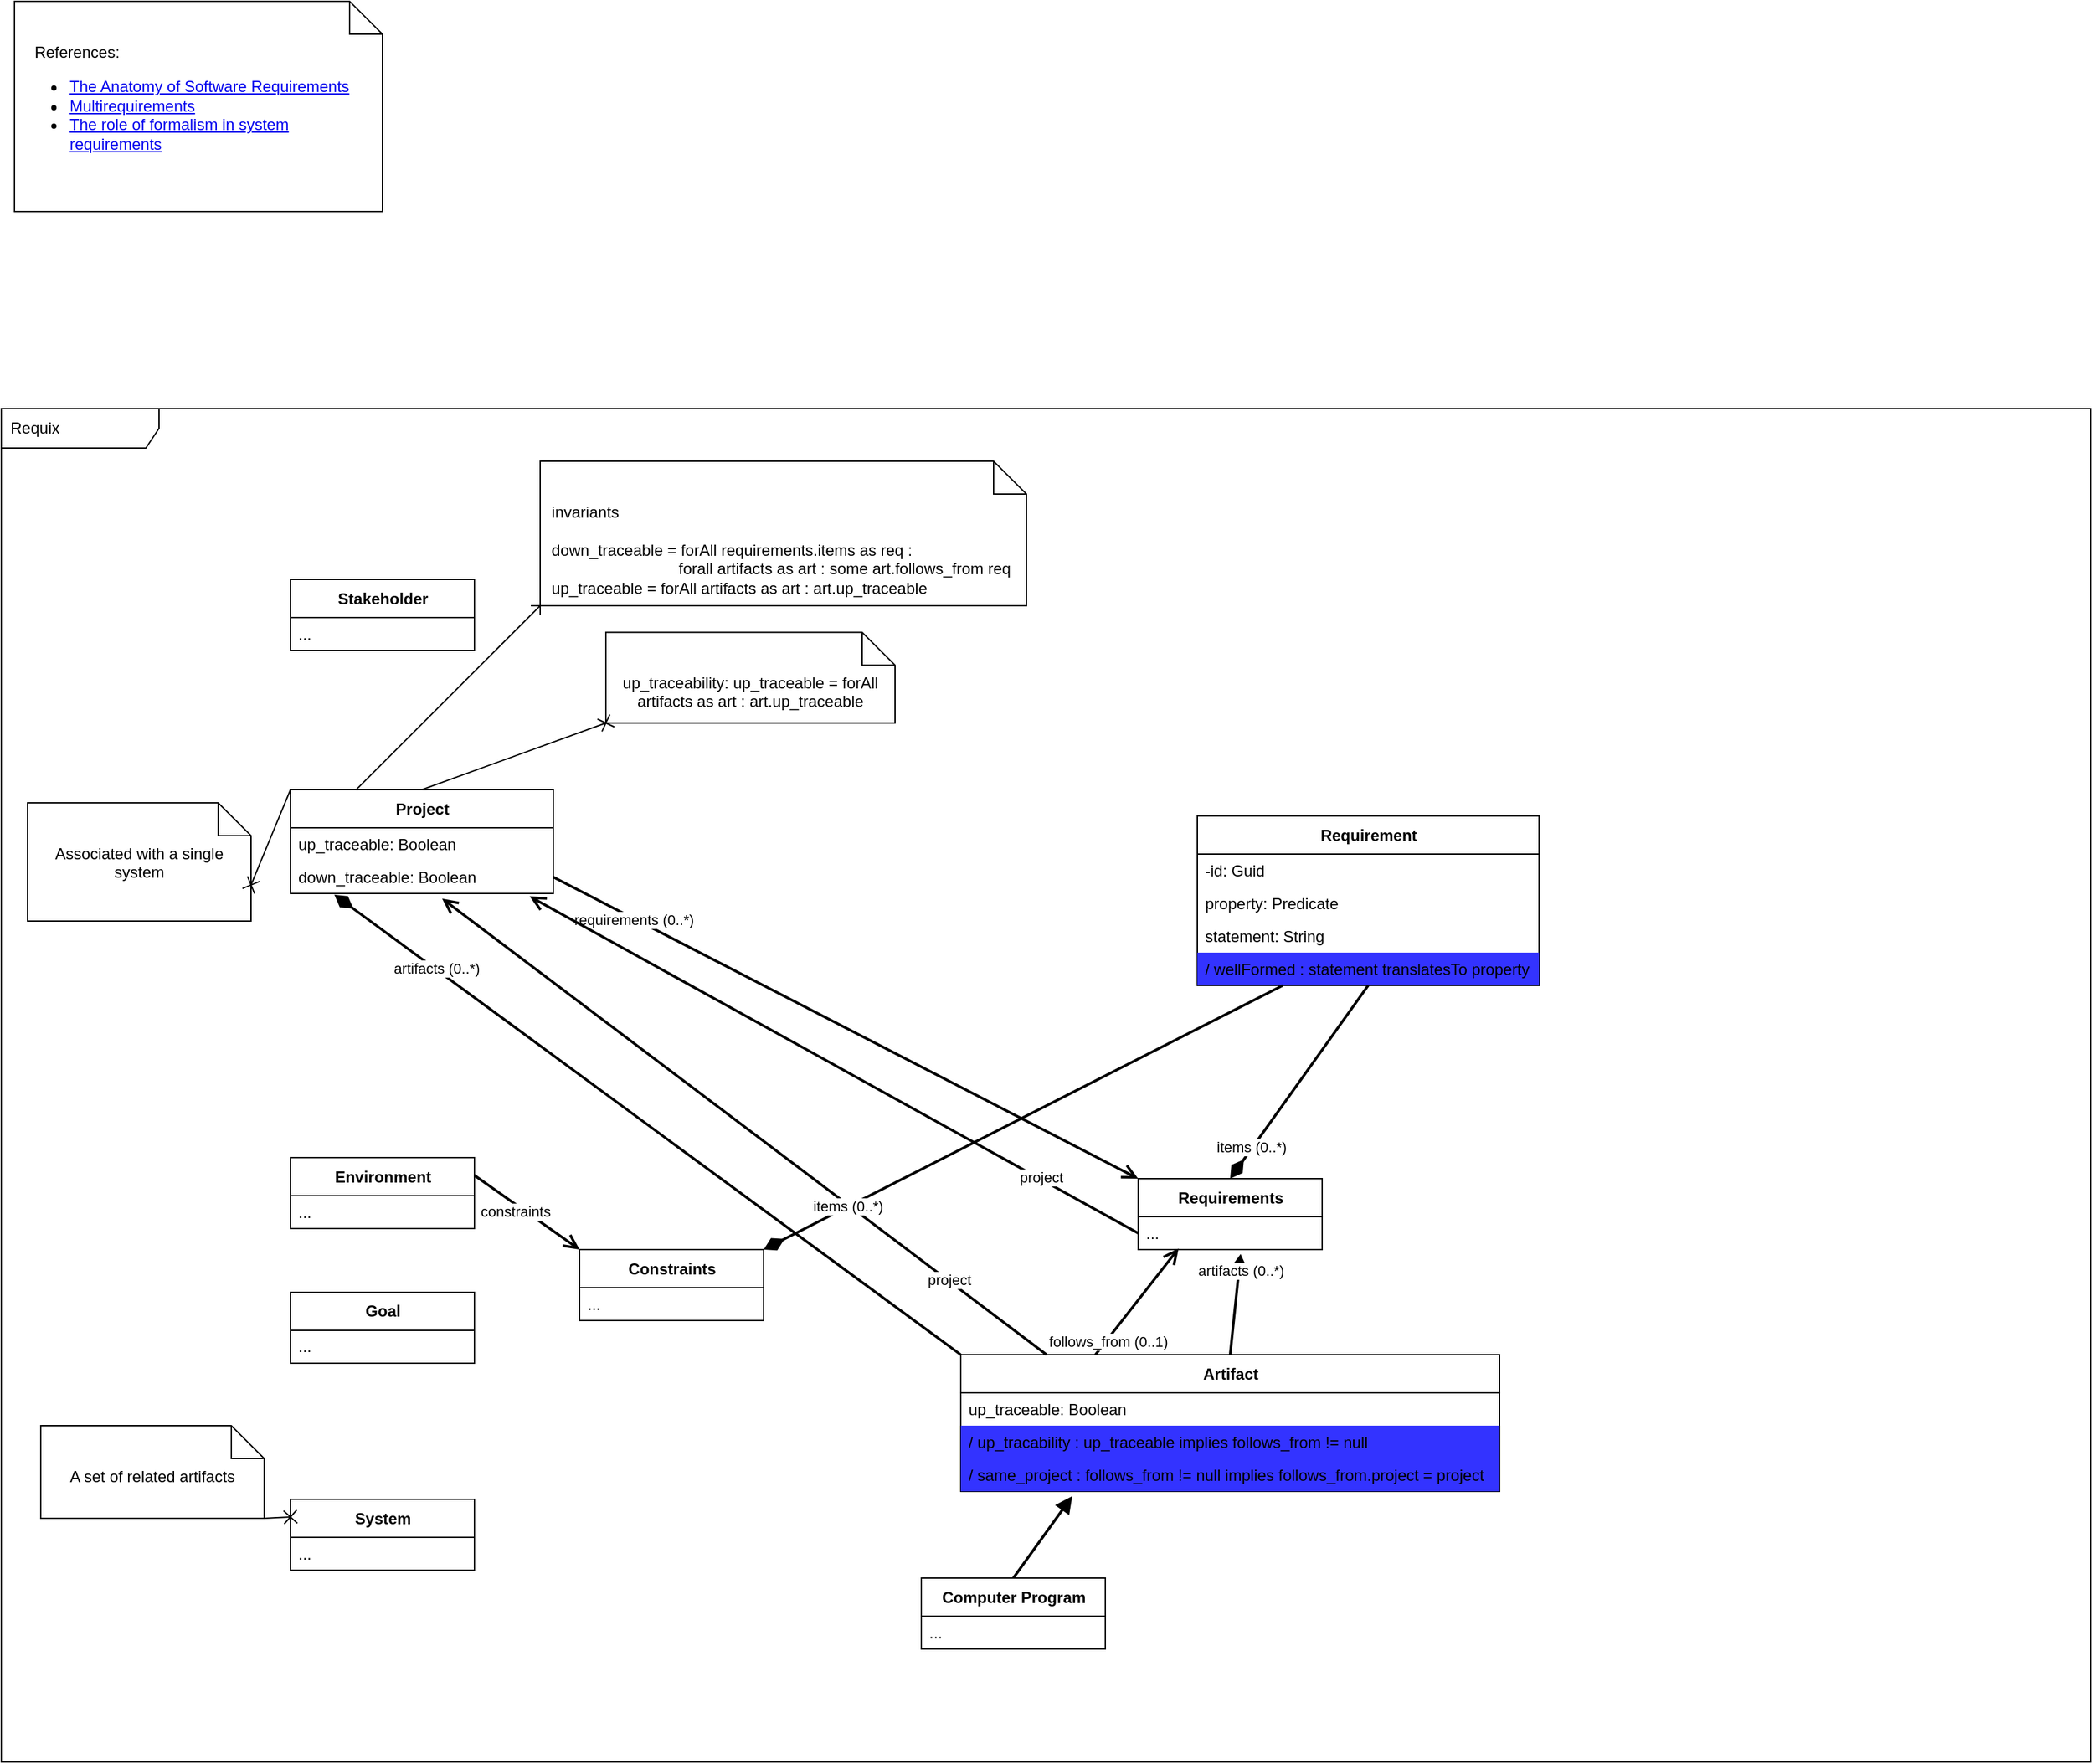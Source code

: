 <mxfile>
    <diagram id="A8BNJtP7AKCxl55R2Qq2" name="Conceptual Model">
        <mxGraphModel dx="1760" dy="1936" grid="1" gridSize="10" guides="1" tooltips="1" connect="1" arrows="1" fold="1" page="1" pageScale="1" pageWidth="850" pageHeight="1100" math="0" shadow="0">
            <root>
                <mxCell id="0"/>
                <mxCell id="1" parent="0"/>
                <mxCell id="71" value="Requix" style="shape=umlFrame;whiteSpace=wrap;html=1;width=120;height=30;boundedLbl=1;verticalAlign=middle;align=left;spacingLeft=5;fillColor=none;" vertex="1" parent="1">
                    <mxGeometry x="-830" y="-280" width="1590" height="1030" as="geometry"/>
                </mxCell>
                <mxCell id="2" value="Requirement" style="swimlane;fontStyle=1;align=center;verticalAlign=middle;childLayout=stackLayout;horizontal=1;startSize=29;horizontalStack=0;resizeParent=1;resizeParentMax=0;resizeLast=0;collapsible=0;marginBottom=0;html=1;" vertex="1" parent="1">
                    <mxGeometry x="80" y="30" width="260" height="129" as="geometry"/>
                </mxCell>
                <mxCell id="125" value="-id: Guid" style="text;html=1;strokeColor=none;fillColor=none;align=left;verticalAlign=middle;spacingLeft=4;spacingRight=4;overflow=hidden;rotatable=0;points=[[0,0.5],[1,0.5]];portConstraint=eastwest;" vertex="1" parent="2">
                    <mxGeometry y="29" width="260" height="25" as="geometry"/>
                </mxCell>
                <mxCell id="4" value="property: Predicate" style="text;html=1;strokeColor=none;fillColor=none;align=left;verticalAlign=middle;spacingLeft=4;spacingRight=4;overflow=hidden;rotatable=0;points=[[0,0.5],[1,0.5]];portConstraint=eastwest;" vertex="1" parent="2">
                    <mxGeometry y="54" width="260" height="25" as="geometry"/>
                </mxCell>
                <mxCell id="6" value="statement: String" style="text;html=1;strokeColor=none;fillColor=none;align=left;verticalAlign=middle;spacingLeft=4;spacingRight=4;overflow=hidden;rotatable=0;points=[[0,0.5],[1,0.5]];portConstraint=eastwest;" vertex="1" parent="2">
                    <mxGeometry y="79" width="260" height="25" as="geometry"/>
                </mxCell>
                <mxCell id="11" value="/ wellFormed : statement translatesTo property" style="text;html=1;strokeColor=none;align=left;verticalAlign=middle;spacingLeft=4;spacingRight=4;overflow=hidden;rotatable=0;points=[[0,0.5],[1,0.5]];portConstraint=eastwest;fillColor=#3333FF;" vertex="1" parent="2">
                    <mxGeometry y="104" width="260" height="25" as="geometry"/>
                </mxCell>
                <mxCell id="16" value="Project" style="swimlane;fontStyle=1;align=center;verticalAlign=middle;childLayout=stackLayout;horizontal=1;startSize=29;horizontalStack=0;resizeParent=1;resizeParentMax=0;resizeLast=0;collapsible=0;marginBottom=0;html=1;fillColor=none;" vertex="1" parent="1">
                    <mxGeometry x="-610" y="10" width="200" height="79" as="geometry"/>
                </mxCell>
                <mxCell id="69" value="up_traceable: Boolean" style="text;html=1;strokeColor=none;fillColor=none;align=left;verticalAlign=middle;spacingLeft=4;spacingRight=4;overflow=hidden;rotatable=0;points=[[0,0.5],[1,0.5]];portConstraint=eastwest;" vertex="1" parent="16">
                    <mxGeometry y="29" width="200" height="25" as="geometry"/>
                </mxCell>
                <mxCell id="137" value="down_traceable: Boolean" style="text;html=1;strokeColor=none;fillColor=none;align=left;verticalAlign=middle;spacingLeft=4;spacingRight=4;overflow=hidden;rotatable=0;points=[[0,0.5],[1,0.5]];portConstraint=eastwest;" vertex="1" parent="16">
                    <mxGeometry y="54" width="200" height="25" as="geometry"/>
                </mxCell>
                <mxCell id="19" value="Environment" style="swimlane;fontStyle=1;align=center;verticalAlign=middle;childLayout=stackLayout;horizontal=1;startSize=29;horizontalStack=0;resizeParent=1;resizeParentMax=0;resizeLast=0;collapsible=0;marginBottom=0;html=1;fillColor=none;" vertex="1" parent="1">
                    <mxGeometry x="-610" y="290" width="140" height="54" as="geometry"/>
                </mxCell>
                <mxCell id="21" value="..." style="text;html=1;strokeColor=none;fillColor=none;align=left;verticalAlign=middle;spacingLeft=4;spacingRight=4;overflow=hidden;rotatable=0;points=[[0,0.5],[1,0.5]];portConstraint=eastwest;" vertex="1" parent="19">
                    <mxGeometry y="29" width="140" height="25" as="geometry"/>
                </mxCell>
                <mxCell id="22" value="Goal" style="swimlane;fontStyle=1;align=center;verticalAlign=middle;childLayout=stackLayout;horizontal=1;startSize=29;horizontalStack=0;resizeParent=1;resizeParentMax=0;resizeLast=0;collapsible=0;marginBottom=0;html=1;fillColor=none;" vertex="1" parent="1">
                    <mxGeometry x="-610" y="392.5" width="140" height="54" as="geometry"/>
                </mxCell>
                <mxCell id="24" value="..." style="text;html=1;strokeColor=none;fillColor=none;align=left;verticalAlign=middle;spacingLeft=4;spacingRight=4;overflow=hidden;rotatable=0;points=[[0,0.5],[1,0.5]];portConstraint=eastwest;" vertex="1" parent="22">
                    <mxGeometry y="29" width="140" height="25" as="geometry"/>
                </mxCell>
                <mxCell id="25" value="System" style="swimlane;fontStyle=1;align=center;verticalAlign=middle;childLayout=stackLayout;horizontal=1;startSize=29;horizontalStack=0;resizeParent=1;resizeParentMax=0;resizeLast=0;collapsible=0;marginBottom=0;html=1;fillColor=none;" vertex="1" parent="1">
                    <mxGeometry x="-610" y="550" width="140" height="54" as="geometry"/>
                </mxCell>
                <mxCell id="27" value="..." style="text;html=1;strokeColor=none;fillColor=none;align=left;verticalAlign=middle;spacingLeft=4;spacingRight=4;overflow=hidden;rotatable=0;points=[[0,0.5],[1,0.5]];portConstraint=eastwest;" vertex="1" parent="25">
                    <mxGeometry y="29" width="140" height="25" as="geometry"/>
                </mxCell>
                <mxCell id="33" value="" style="endArrow=none;startArrow=diamondThin;endFill=0;startFill=1;html=1;verticalAlign=bottom;labelBackgroundColor=none;strokeWidth=2;startSize=12;endSize=8;exitX=0.5;exitY=0;exitDx=0;exitDy=0;entryX=0.5;entryY=1;entryDx=0;entryDy=0;" edge="1" parent="1" source="36" target="2">
                    <mxGeometry width="160" relative="1" as="geometry">
                        <mxPoint x="-240" y="400" as="sourcePoint"/>
                        <mxPoint x="-80" y="400" as="targetPoint"/>
                    </mxGeometry>
                </mxCell>
                <mxCell id="45" value="items (0..*)" style="edgeLabel;html=1;align=center;verticalAlign=middle;resizable=0;points=[];" vertex="1" connectable="0" parent="33">
                    <mxGeometry x="-0.677" y="1" relative="1" as="geometry">
                        <mxPoint as="offset"/>
                    </mxGeometry>
                </mxCell>
                <mxCell id="36" value="Requirements" style="swimlane;fontStyle=1;align=center;verticalAlign=middle;childLayout=stackLayout;horizontal=1;startSize=29;horizontalStack=0;resizeParent=1;resizeParentMax=0;resizeLast=0;collapsible=0;marginBottom=0;html=1;fillColor=none;" vertex="1" parent="1">
                    <mxGeometry x="35" y="306" width="140" height="54" as="geometry"/>
                </mxCell>
                <mxCell id="47" value="..." style="text;html=1;strokeColor=none;fillColor=none;align=left;verticalAlign=middle;spacingLeft=4;spacingRight=4;overflow=hidden;rotatable=0;points=[[0,0.5],[1,0.5]];portConstraint=eastwest;" vertex="1" parent="36">
                    <mxGeometry y="29" width="140" height="25" as="geometry"/>
                </mxCell>
                <mxCell id="50" value="" style="endArrow=open;startArrow=none;endFill=0;startFill=0;endSize=8;html=1;verticalAlign=bottom;labelBackgroundColor=none;strokeWidth=2;exitX=1;exitY=0.5;exitDx=0;exitDy=0;entryX=0;entryY=0;entryDx=0;entryDy=0;" edge="1" parent="1" source="137" target="36">
                    <mxGeometry width="160" relative="1" as="geometry">
                        <mxPoint x="-199.69" y="115.325" as="sourcePoint"/>
                        <mxPoint x="70" y="240" as="targetPoint"/>
                    </mxGeometry>
                </mxCell>
                <mxCell id="51" value="requirements (0..*)" style="edgeLabel;html=1;align=center;verticalAlign=middle;resizable=0;points=[];" vertex="1" connectable="0" parent="50">
                    <mxGeometry x="-0.727" y="-1" relative="1" as="geometry">
                        <mxPoint as="offset"/>
                    </mxGeometry>
                </mxCell>
                <mxCell id="53" value="" style="endArrow=open;startArrow=none;endFill=0;startFill=0;endSize=8;html=1;verticalAlign=bottom;labelBackgroundColor=none;strokeWidth=2;exitX=0;exitY=0.5;exitDx=0;exitDy=0;entryX=0.91;entryY=1.087;entryDx=0;entryDy=0;entryPerimeter=0;" edge="1" parent="1" source="47" target="137">
                    <mxGeometry width="160" relative="1" as="geometry">
                        <mxPoint x="280" y="440" as="sourcePoint"/>
                        <mxPoint x="-347.27" y="117.825" as="targetPoint"/>
                    </mxGeometry>
                </mxCell>
                <mxCell id="55" value="project" style="edgeLabel;html=1;align=center;verticalAlign=middle;resizable=0;points=[];" vertex="1" connectable="0" parent="53">
                    <mxGeometry x="-0.676" y="-1" relative="1" as="geometry">
                        <mxPoint as="offset"/>
                    </mxGeometry>
                </mxCell>
                <mxCell id="58" value="Artifact" style="swimlane;fontStyle=1;align=center;verticalAlign=middle;childLayout=stackLayout;horizontal=1;startSize=29;horizontalStack=0;resizeParent=1;resizeParentMax=0;resizeLast=0;collapsible=0;marginBottom=0;html=1;fillColor=none;" vertex="1" parent="1">
                    <mxGeometry x="-100" y="440" width="410" height="104" as="geometry"/>
                </mxCell>
                <mxCell id="59" value="up_traceable: Boolean" style="text;html=1;strokeColor=none;fillColor=none;align=left;verticalAlign=middle;spacingLeft=4;spacingRight=4;overflow=hidden;rotatable=0;points=[[0,0.5],[1,0.5]];portConstraint=eastwest;" vertex="1" parent="58">
                    <mxGeometry y="29" width="410" height="25" as="geometry"/>
                </mxCell>
                <mxCell id="129" value="/ up_tracability : up_traceable implies follows_from != null" style="text;html=1;strokeColor=none;align=left;verticalAlign=middle;spacingLeft=4;spacingRight=4;overflow=hidden;rotatable=0;points=[[0,0.5],[1,0.5]];portConstraint=eastwest;fillColor=#3333FF;" vertex="1" parent="58">
                    <mxGeometry y="54" width="410" height="25" as="geometry"/>
                </mxCell>
                <mxCell id="136" value="/ same_project : follows_from != null implies follows_from.project = project" style="text;html=1;strokeColor=none;align=left;verticalAlign=middle;spacingLeft=4;spacingRight=4;overflow=hidden;rotatable=0;points=[[0,0.5],[1,0.5]];portConstraint=eastwest;fillColor=#3333FF;" vertex="1" parent="58">
                    <mxGeometry y="79" width="410" height="25" as="geometry"/>
                </mxCell>
                <mxCell id="60" value="" style="endArrow=open;startArrow=none;endFill=0;startFill=0;endSize=8;html=1;verticalAlign=bottom;labelBackgroundColor=none;strokeWidth=2;exitX=0.159;exitY=-0.001;exitDx=0;exitDy=0;exitPerimeter=0;entryX=0.577;entryY=1.153;entryDx=0;entryDy=0;entryPerimeter=0;" edge="1" parent="1" source="58" target="137">
                    <mxGeometry width="160" relative="1" as="geometry">
                        <mxPoint x="185.98" y="337.5" as="sourcePoint"/>
                        <mxPoint x="-420.59" y="117.0" as="targetPoint"/>
                    </mxGeometry>
                </mxCell>
                <mxCell id="61" value="project" style="edgeLabel;html=1;align=center;verticalAlign=middle;resizable=0;points=[];" vertex="1" connectable="0" parent="60">
                    <mxGeometry x="-0.676" y="-1" relative="1" as="geometry">
                        <mxPoint as="offset"/>
                    </mxGeometry>
                </mxCell>
                <mxCell id="62" value="" style="endArrow=block;startArrow=none;endFill=1;startFill=0;endSize=8;html=1;verticalAlign=bottom;labelBackgroundColor=none;strokeWidth=2;exitX=0.5;exitY=0;exitDx=0;exitDy=0;entryX=0.207;entryY=1.143;entryDx=0;entryDy=0;entryPerimeter=0;" edge="1" parent="1" source="63" target="136">
                    <mxGeometry width="160" relative="1" as="geometry">
                        <mxPoint x="-26" y="550" as="sourcePoint"/>
                        <mxPoint x="-26" y="520" as="targetPoint"/>
                    </mxGeometry>
                </mxCell>
                <mxCell id="63" value="Computer Program" style="swimlane;fontStyle=1;align=center;verticalAlign=middle;childLayout=stackLayout;horizontal=1;startSize=29;horizontalStack=0;resizeParent=1;resizeParentMax=0;resizeLast=0;collapsible=0;marginBottom=0;html=1;fillColor=none;" vertex="1" parent="1">
                    <mxGeometry x="-130" y="610" width="140" height="54" as="geometry"/>
                </mxCell>
                <mxCell id="64" value="..." style="text;html=1;strokeColor=none;fillColor=none;align=left;verticalAlign=middle;spacingLeft=4;spacingRight=4;overflow=hidden;rotatable=0;points=[[0,0.5],[1,0.5]];portConstraint=eastwest;" vertex="1" parent="63">
                    <mxGeometry y="29" width="140" height="25" as="geometry"/>
                </mxCell>
                <mxCell id="67" value="" style="endArrow=none;startArrow=diamondThin;endFill=0;startFill=1;html=1;verticalAlign=bottom;labelBackgroundColor=none;strokeWidth=2;startSize=12;endSize=8;exitX=0.557;exitY=1.137;exitDx=0;exitDy=0;entryX=0.5;entryY=0;entryDx=0;entryDy=0;exitPerimeter=0;" edge="1" parent="1" source="47" target="58">
                    <mxGeometry width="160" relative="1" as="geometry">
                        <mxPoint x="160" y="630" as="sourcePoint"/>
                        <mxPoint x="240" y="494" as="targetPoint"/>
                    </mxGeometry>
                </mxCell>
                <mxCell id="68" value="artifacts (0..*)" style="edgeLabel;html=1;align=center;verticalAlign=middle;resizable=0;points=[];" vertex="1" connectable="0" parent="67">
                    <mxGeometry x="-0.677" y="1" relative="1" as="geometry">
                        <mxPoint as="offset"/>
                    </mxGeometry>
                </mxCell>
                <mxCell id="105" value="A set of related artifacts" style="shape=note2;boundedLbl=1;whiteSpace=wrap;html=1;size=25;verticalAlign=top;align=center;" vertex="1" parent="1">
                    <mxGeometry x="-800" y="494" width="170" height="70.5" as="geometry"/>
                </mxCell>
                <mxCell id="106" value="" style="endArrow=none;startArrow=sysMLx;endFill=0;startFill=0;html=1;verticalAlign=bottom;labelBackgroundColor=none;strokeWidth=1;startSize=8;exitX=0;exitY=0.25;exitDx=0;exitDy=0;entryX=1;entryY=1;entryDx=0;entryDy=0;entryPerimeter=0;" edge="1" parent="1" source="25" target="105">
                    <mxGeometry width="160" relative="1" as="geometry">
                        <mxPoint x="90" y="81.5" as="sourcePoint"/>
                        <mxPoint x="40" y="37.75" as="targetPoint"/>
                    </mxGeometry>
                </mxCell>
                <mxCell id="107" value="&lt;span&gt;&lt;/span&gt;&amp;nbsp; &amp;nbsp; References:&lt;br&gt;&lt;ul&gt;&lt;li&gt;&lt;a href=&quot;https://arxiv.org/ftp/arxiv/papers/1906/1906.066.pdf&quot;&gt;The Anatomy of Software Requirements&lt;/a&gt;&lt;/li&gt;&lt;li&gt;&lt;a href=&quot;http://se.ethz.ch/~meyer/publications/methodology/multirequirements.pdf&quot;&gt;Multirequirements&lt;/a&gt;&lt;/li&gt;&lt;li&gt;&lt;a href=&quot;http://se.ethz.ch/~meyer/publications/requirements/formalism.pdf&quot;&gt;The role of formalism in system requirements&lt;/a&gt;&lt;br&gt;&lt;/li&gt;&lt;/ul&gt;" style="shape=note2;boundedLbl=1;whiteSpace=wrap;html=1;size=25;verticalAlign=top;align=left;" vertex="1" parent="1">
                    <mxGeometry x="-820" y="-590" width="280" height="160" as="geometry"/>
                </mxCell>
                <mxCell id="108" value="&lt;span style=&quot;text-align: left&quot;&gt;Associated with a single system&lt;/span&gt;" style="shape=note2;boundedLbl=1;whiteSpace=wrap;html=1;size=25;verticalAlign=top;align=center;" vertex="1" parent="1">
                    <mxGeometry x="-810" y="20" width="170" height="90" as="geometry"/>
                </mxCell>
                <mxCell id="109" value="" style="endArrow=none;startArrow=sysMLx;endFill=0;startFill=0;html=1;verticalAlign=bottom;labelBackgroundColor=none;strokeWidth=1;startSize=8;entryX=0;entryY=0;entryDx=0;entryDy=0;exitX=0;exitY=0;exitDx=170;exitDy=62.5;exitPerimeter=0;" edge="1" parent="1" source="108" target="16">
                    <mxGeometry width="160" relative="1" as="geometry">
                        <mxPoint x="90" y="106.5" as="sourcePoint"/>
                        <mxPoint x="40" y="166.75" as="targetPoint"/>
                    </mxGeometry>
                </mxCell>
                <mxCell id="112" value="Constraints" style="swimlane;fontStyle=1;align=center;verticalAlign=middle;childLayout=stackLayout;horizontal=1;startSize=29;horizontalStack=0;resizeParent=1;resizeParentMax=0;resizeLast=0;collapsible=0;marginBottom=0;html=1;fillColor=none;" vertex="1" parent="1">
                    <mxGeometry x="-390" y="360" width="140" height="54" as="geometry"/>
                </mxCell>
                <mxCell id="113" value="..." style="text;html=1;strokeColor=none;fillColor=none;align=left;verticalAlign=middle;spacingLeft=4;spacingRight=4;overflow=hidden;rotatable=0;points=[[0,0.5],[1,0.5]];portConstraint=eastwest;" vertex="1" parent="112">
                    <mxGeometry y="29" width="140" height="25" as="geometry"/>
                </mxCell>
                <mxCell id="114" value="" style="endArrow=open;startArrow=none;endFill=0;startFill=0;endSize=8;html=1;verticalAlign=bottom;labelBackgroundColor=none;strokeWidth=2;exitX=1;exitY=0.25;exitDx=0;exitDy=0;entryX=0;entryY=0;entryDx=0;entryDy=0;" edge="1" parent="1" source="19" target="112">
                    <mxGeometry width="160" relative="1" as="geometry">
                        <mxPoint x="-450" y="119" as="sourcePoint"/>
                        <mxPoint x="60" y="260" as="targetPoint"/>
                    </mxGeometry>
                </mxCell>
                <mxCell id="115" value="constraints" style="edgeLabel;html=1;align=center;verticalAlign=middle;resizable=0;points=[];" vertex="1" connectable="0" parent="114">
                    <mxGeometry x="-0.727" y="-1" relative="1" as="geometry">
                        <mxPoint x="20" y="19" as="offset"/>
                    </mxGeometry>
                </mxCell>
                <mxCell id="116" value="" style="endArrow=none;startArrow=diamondThin;endFill=0;startFill=1;html=1;verticalAlign=bottom;labelBackgroundColor=none;strokeWidth=2;startSize=12;endSize=8;exitX=1;exitY=0;exitDx=0;exitDy=0;entryX=0.25;entryY=1;entryDx=0;entryDy=0;" edge="1" parent="1" source="112" target="2">
                    <mxGeometry width="160" relative="1" as="geometry">
                        <mxPoint x="130" y="260" as="sourcePoint"/>
                        <mxPoint x="220" y="144" as="targetPoint"/>
                    </mxGeometry>
                </mxCell>
                <mxCell id="117" value="items (0..*)" style="edgeLabel;html=1;align=center;verticalAlign=middle;resizable=0;points=[];" vertex="1" connectable="0" parent="116">
                    <mxGeometry x="-0.677" y="1" relative="1" as="geometry">
                        <mxPoint as="offset"/>
                    </mxGeometry>
                </mxCell>
                <mxCell id="121" value="Stakeholder" style="swimlane;fontStyle=1;align=center;verticalAlign=middle;childLayout=stackLayout;horizontal=1;startSize=29;horizontalStack=0;resizeParent=1;resizeParentMax=0;resizeLast=0;collapsible=0;marginBottom=0;html=1;fillColor=none;" vertex="1" parent="1">
                    <mxGeometry x="-610" y="-150" width="140" height="54" as="geometry"/>
                </mxCell>
                <mxCell id="122" value="..." style="text;html=1;strokeColor=none;fillColor=none;align=left;verticalAlign=middle;spacingLeft=4;spacingRight=4;overflow=hidden;rotatable=0;points=[[0,0.5],[1,0.5]];portConstraint=eastwest;" vertex="1" parent="121">
                    <mxGeometry y="29" width="140" height="25" as="geometry"/>
                </mxCell>
                <mxCell id="126" value="" style="endArrow=open;startArrow=none;endFill=0;startFill=0;endSize=8;html=1;verticalAlign=bottom;labelBackgroundColor=none;strokeWidth=2;exitX=0.25;exitY=0;exitDx=0;exitDy=0;entryX=0.22;entryY=0.963;entryDx=0;entryDy=0;entryPerimeter=0;" edge="1" parent="1" source="58" target="47">
                    <mxGeometry width="160" relative="1" as="geometry">
                        <mxPoint x="-330.0" y="190" as="sourcePoint"/>
                        <mxPoint x="190.0" y="420" as="targetPoint"/>
                    </mxGeometry>
                </mxCell>
                <mxCell id="127" value="follows_from (0..1)" style="edgeLabel;html=1;align=center;verticalAlign=middle;resizable=0;points=[];" vertex="1" connectable="0" parent="126">
                    <mxGeometry x="-0.727" y="-1" relative="1" as="geometry">
                        <mxPoint as="offset"/>
                    </mxGeometry>
                </mxCell>
                <mxCell id="134" value="" style="endArrow=none;startArrow=diamondThin;endFill=0;startFill=1;html=1;verticalAlign=bottom;labelBackgroundColor=none;strokeWidth=2;startSize=12;endSize=8;entryX=0;entryY=0;entryDx=0;entryDy=0;exitX=0.167;exitY=1.037;exitDx=0;exitDy=0;exitPerimeter=0;" edge="1" parent="1" source="137" target="58">
                    <mxGeometry width="160" relative="1" as="geometry">
                        <mxPoint x="-514.59" y="114.925" as="sourcePoint"/>
                        <mxPoint x="155" y="169" as="targetPoint"/>
                    </mxGeometry>
                </mxCell>
                <mxCell id="135" value="artifacts (0..*)" style="edgeLabel;html=1;align=center;verticalAlign=middle;resizable=0;points=[];" vertex="1" connectable="0" parent="134">
                    <mxGeometry x="-0.677" y="1" relative="1" as="geometry">
                        <mxPoint as="offset"/>
                    </mxGeometry>
                </mxCell>
                <mxCell id="139" value="&lt;span style=&quot;text-align: left&quot;&gt;up_traceability: up_traceable = forAll artifacts as art : art.up_traceable&lt;/span&gt;" style="shape=note2;boundedLbl=1;whiteSpace=wrap;html=1;size=25;verticalAlign=top;align=center;" vertex="1" parent="1">
                    <mxGeometry x="-370" y="-109.75" width="220" height="69" as="geometry"/>
                </mxCell>
                <mxCell id="140" value="" style="endArrow=none;startArrow=sysMLx;endFill=0;startFill=0;html=1;verticalAlign=bottom;labelBackgroundColor=none;strokeWidth=1;startSize=8;entryX=0.5;entryY=0;entryDx=0;entryDy=0;exitX=0;exitY=1;exitDx=0;exitDy=0;exitPerimeter=0;" edge="1" parent="1" source="139" target="16">
                    <mxGeometry width="160" relative="1" as="geometry">
                        <mxPoint x="-580" y="-106.5" as="sourcePoint"/>
                        <mxPoint x="-630" y="-111" as="targetPoint"/>
                    </mxGeometry>
                </mxCell>
                <mxCell id="141" value="&lt;span&gt;&amp;nbsp; invariants&lt;br&gt;&lt;br&gt;&amp;nbsp; down_traceable = forAll requirements.items as req :&lt;br&gt;&amp;nbsp; &amp;nbsp; &amp;nbsp; &amp;nbsp; &amp;nbsp; &amp;nbsp; &amp;nbsp; &amp;nbsp; &amp;nbsp; &amp;nbsp; &amp;nbsp; &amp;nbsp; &amp;nbsp; &amp;nbsp; &amp;nbsp; &amp;nbsp;&lt;/span&gt;&lt;span&gt;forall artifacts as art : some art.follows_from req&lt;br&gt;&lt;/span&gt;&amp;nbsp; up_traceable = forAll artifacts as art : art.up_traceable&lt;span&gt;&lt;br&gt;&lt;/span&gt;" style="shape=note2;boundedLbl=1;whiteSpace=wrap;html=1;size=25;verticalAlign=top;align=left;" vertex="1" parent="1">
                    <mxGeometry x="-420" y="-240" width="370" height="110" as="geometry"/>
                </mxCell>
                <mxCell id="142" value="" style="endArrow=none;startArrow=sysMLx;endFill=0;startFill=0;html=1;verticalAlign=bottom;labelBackgroundColor=none;strokeWidth=1;startSize=8;entryX=0.25;entryY=0;entryDx=0;entryDy=0;exitX=0;exitY=1;exitDx=0;exitDy=0;exitPerimeter=0;" edge="1" parent="1" source="141" target="16">
                    <mxGeometry width="160" relative="1" as="geometry">
                        <mxPoint x="-360" y="-30.75" as="sourcePoint"/>
                        <mxPoint x="-365" y="20" as="targetPoint"/>
                    </mxGeometry>
                </mxCell>
            </root>
        </mxGraphModel>
    </diagram>
</mxfile>